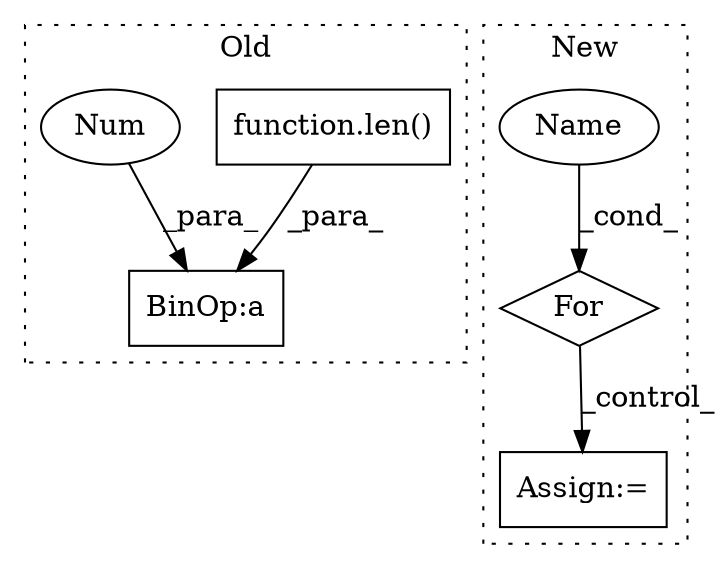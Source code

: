 digraph G {
subgraph cluster0 {
1 [label="function.len()" a="75" s="2118,2130" l="4,1" shape="box"];
4 [label="BinOp:a" a="82" s="2493" l="1" shape="box"];
5 [label="Num" a="76" s="2494" l="1" shape="ellipse"];
label = "Old";
style="dotted";
}
subgraph cluster1 {
2 [label="For" a="107" s="1420,1461" l="4,14" shape="diamond"];
3 [label="Assign:=" a="68" s="1526" l="3" shape="box"];
6 [label="Name" a="87" s="1424" l="1" shape="ellipse"];
label = "New";
style="dotted";
}
1 -> 4 [label="_para_"];
2 -> 3 [label="_control_"];
5 -> 4 [label="_para_"];
6 -> 2 [label="_cond_"];
}